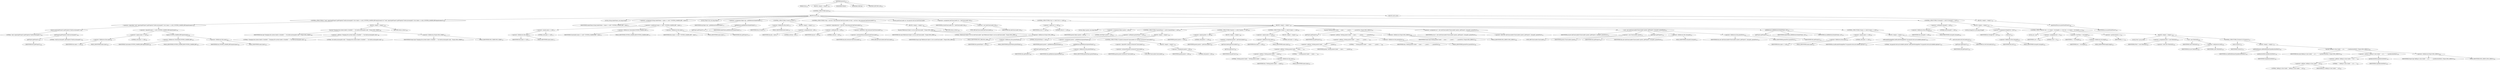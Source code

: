 digraph "execute" {  
"203" [label = <(METHOD,execute)<SUB>161</SUB>> ]
"24" [label = <(PARAM,this)<SUB>161</SUB>> ]
"204" [label = <(BLOCK,&lt;empty&gt;,&lt;empty&gt;)<SUB>161</SUB>> ]
"205" [label = <(CONTROL_STRUCTURE,try,try)<SUB>162</SUB>> ]
"206" [label = <(BLOCK,try,try)<SUB>162</SUB>> ]
"207" [label = <(CONTROL_STRUCTURE,if (&quot;only&quot;.equals(getProject().getProperty(&quot;build.sysclasspath&quot;)) &amp;&amp; (name == null || SYSTEM_LOADER_REF.equals(name))),if (&quot;only&quot;.equals(getProject().getProperty(&quot;build.sysclasspath&quot;)) &amp;&amp; (name == null || SYSTEM_LOADER_REF.equals(name))))<SUB>164</SUB>> ]
"208" [label = <(&lt;operator&gt;.logicalAnd,&quot;only&quot;.equals(getProject().getProperty(&quot;build.sysclasspath&quot;)) &amp;&amp; (name == null || SYSTEM_LOADER_REF.equals(name)))<SUB>164</SUB>> ]
"209" [label = <(equals,equals(getProject().getProperty(&quot;build.sysclasspath&quot;)))<SUB>164</SUB>> ]
"210" [label = <(LITERAL,&quot;only&quot;,equals(getProject().getProperty(&quot;build.sysclasspath&quot;)))<SUB>164</SUB>> ]
"211" [label = <(getProperty,getProperty(&quot;build.sysclasspath&quot;))<SUB>164</SUB>> ]
"212" [label = <(getProject,getProject())<SUB>164</SUB>> ]
"23" [label = <(IDENTIFIER,this,getProject())<SUB>164</SUB>> ]
"213" [label = <(LITERAL,&quot;build.sysclasspath&quot;,getProperty(&quot;build.sysclasspath&quot;))<SUB>164</SUB>> ]
"214" [label = <(&lt;operator&gt;.logicalOr,name == null || SYSTEM_LOADER_REF.equals(name))<SUB>165</SUB>> ]
"215" [label = <(&lt;operator&gt;.equals,name == null)<SUB>165</SUB>> ]
"216" [label = <(&lt;operator&gt;.fieldAccess,this.name)<SUB>165</SUB>> ]
"217" [label = <(IDENTIFIER,this,name == null)<SUB>165</SUB>> ]
"218" [label = <(FIELD_IDENTIFIER,name,name)<SUB>165</SUB>> ]
"219" [label = <(LITERAL,null,name == null)<SUB>165</SUB>> ]
"220" [label = <(equals,SYSTEM_LOADER_REF.equals(name))<SUB>165</SUB>> ]
"221" [label = <(&lt;operator&gt;.fieldAccess,Classloader.SYSTEM_LOADER_REF)<SUB>165</SUB>> ]
"222" [label = <(IDENTIFIER,Classloader,SYSTEM_LOADER_REF.equals(name))<SUB>165</SUB>> ]
"223" [label = <(FIELD_IDENTIFIER,SYSTEM_LOADER_REF,SYSTEM_LOADER_REF)<SUB>165</SUB>> ]
"224" [label = <(&lt;operator&gt;.fieldAccess,this.name)<SUB>165</SUB>> ]
"225" [label = <(IDENTIFIER,this,SYSTEM_LOADER_REF.equals(name))<SUB>165</SUB>> ]
"226" [label = <(FIELD_IDENTIFIER,name,name)<SUB>165</SUB>> ]
"227" [label = <(BLOCK,&lt;empty&gt;,&lt;empty&gt;)<SUB>165</SUB>> ]
"228" [label = <(log,log(&quot;Changing the system loader is disabled &quot; + &quot;by build.sysclasspath=only&quot;, Project.MSG_WARN))<SUB>166</SUB>> ]
"25" [label = <(IDENTIFIER,this,log(&quot;Changing the system loader is disabled &quot; + &quot;by build.sysclasspath=only&quot;, Project.MSG_WARN))<SUB>166</SUB>> ]
"229" [label = <(&lt;operator&gt;.addition,&quot;Changing the system loader is disabled &quot; + &quot;by build.sysclasspath=only&quot;)<SUB>166</SUB>> ]
"230" [label = <(LITERAL,&quot;Changing the system loader is disabled &quot;,&quot;Changing the system loader is disabled &quot; + &quot;by build.sysclasspath=only&quot;)<SUB>166</SUB>> ]
"231" [label = <(LITERAL,&quot;by build.sysclasspath=only&quot;,&quot;Changing the system loader is disabled &quot; + &quot;by build.sysclasspath=only&quot;)<SUB>167</SUB>> ]
"232" [label = <(&lt;operator&gt;.fieldAccess,Project.MSG_WARN)<SUB>167</SUB>> ]
"233" [label = <(IDENTIFIER,Project,log(&quot;Changing the system loader is disabled &quot; + &quot;by build.sysclasspath=only&quot;, Project.MSG_WARN))<SUB>167</SUB>> ]
"234" [label = <(FIELD_IDENTIFIER,MSG_WARN,MSG_WARN)<SUB>167</SUB>> ]
"235" [label = <(RETURN,return;,return;)<SUB>168</SUB>> ]
"236" [label = <(LOCAL,String loaderName: java.lang.String)> ]
"237" [label = <(&lt;operator&gt;.assignment,String loaderName = (name == null) ? SYSTEM_LOADER_REF : name)<SUB>171</SUB>> ]
"238" [label = <(IDENTIFIER,loaderName,String loaderName = (name == null) ? SYSTEM_LOADER_REF : name)<SUB>171</SUB>> ]
"239" [label = <(&lt;operator&gt;.conditional,(name == null) ? SYSTEM_LOADER_REF : name)<SUB>171</SUB>> ]
"240" [label = <(&lt;operator&gt;.equals,name == null)<SUB>171</SUB>> ]
"241" [label = <(&lt;operator&gt;.fieldAccess,this.name)<SUB>171</SUB>> ]
"242" [label = <(IDENTIFIER,this,name == null)<SUB>171</SUB>> ]
"243" [label = <(FIELD_IDENTIFIER,name,name)<SUB>171</SUB>> ]
"244" [label = <(LITERAL,null,name == null)<SUB>171</SUB>> ]
"245" [label = <(&lt;operator&gt;.fieldAccess,Classloader.SYSTEM_LOADER_REF)<SUB>171</SUB>> ]
"246" [label = <(IDENTIFIER,Classloader,(name == null) ? SYSTEM_LOADER_REF : name)<SUB>171</SUB>> ]
"247" [label = <(FIELD_IDENTIFIER,SYSTEM_LOADER_REF,SYSTEM_LOADER_REF)<SUB>171</SUB>> ]
"248" [label = <(&lt;operator&gt;.fieldAccess,this.name)<SUB>171</SUB>> ]
"249" [label = <(IDENTIFIER,this,(name == null) ? SYSTEM_LOADER_REF : name)<SUB>171</SUB>> ]
"250" [label = <(FIELD_IDENTIFIER,name,name)<SUB>171</SUB>> ]
"251" [label = <(LOCAL,Object obj: java.lang.Object)> ]
"252" [label = <(&lt;operator&gt;.assignment,Object obj = getReference(loaderName))<SUB>173</SUB>> ]
"253" [label = <(IDENTIFIER,obj,Object obj = getReference(loaderName))<SUB>173</SUB>> ]
"254" [label = <(getReference,getReference(loaderName))<SUB>173</SUB>> ]
"255" [label = <(getProject,getProject())<SUB>173</SUB>> ]
"26" [label = <(IDENTIFIER,this,getProject())<SUB>173</SUB>> ]
"256" [label = <(IDENTIFIER,loaderName,getReference(loaderName))<SUB>173</SUB>> ]
"257" [label = <(CONTROL_STRUCTURE,if (reset),if (reset))<SUB>174</SUB>> ]
"258" [label = <(&lt;operator&gt;.fieldAccess,this.reset)<SUB>174</SUB>> ]
"259" [label = <(IDENTIFIER,this,if (reset))<SUB>174</SUB>> ]
"260" [label = <(FIELD_IDENTIFIER,reset,reset)<SUB>174</SUB>> ]
"261" [label = <(BLOCK,&lt;empty&gt;,&lt;empty&gt;)<SUB>174</SUB>> ]
"262" [label = <(&lt;operator&gt;.assignment,obj = null)<SUB>177</SUB>> ]
"263" [label = <(IDENTIFIER,obj,obj = null)<SUB>177</SUB>> ]
"264" [label = <(LITERAL,null,obj = null)<SUB>177</SUB>> ]
"265" [label = <(CONTROL_STRUCTURE,if (obj != null &amp;&amp; !(obj instanceof AntClassLoader)),if (obj != null &amp;&amp; !(obj instanceof AntClassLoader)))<SUB>181</SUB>> ]
"266" [label = <(&lt;operator&gt;.logicalAnd,obj != null &amp;&amp; !(obj instanceof AntClassLoader))<SUB>181</SUB>> ]
"267" [label = <(&lt;operator&gt;.notEquals,obj != null)<SUB>181</SUB>> ]
"268" [label = <(IDENTIFIER,obj,obj != null)<SUB>181</SUB>> ]
"269" [label = <(LITERAL,null,obj != null)<SUB>181</SUB>> ]
"270" [label = <(&lt;operator&gt;.logicalNot,!(obj instanceof AntClassLoader))<SUB>181</SUB>> ]
"271" [label = <(&lt;operator&gt;.instanceOf,obj instanceof AntClassLoader)<SUB>181</SUB>> ]
"272" [label = <(IDENTIFIER,obj,obj instanceof AntClassLoader)<SUB>181</SUB>> ]
"273" [label = <(TYPE_REF,AntClassLoader,AntClassLoader)<SUB>181</SUB>> ]
"274" [label = <(BLOCK,&lt;empty&gt;,&lt;empty&gt;)<SUB>181</SUB>> ]
"275" [label = <(log,log(&quot;Referenced object is not an AntClassLoader&quot;, Project.MSG_ERR))<SUB>182</SUB>> ]
"27" [label = <(IDENTIFIER,this,log(&quot;Referenced object is not an AntClassLoader&quot;, Project.MSG_ERR))<SUB>182</SUB>> ]
"276" [label = <(LITERAL,&quot;Referenced object is not an AntClassLoader&quot;,log(&quot;Referenced object is not an AntClassLoader&quot;, Project.MSG_ERR))<SUB>182</SUB>> ]
"277" [label = <(&lt;operator&gt;.fieldAccess,Project.MSG_ERR)<SUB>183</SUB>> ]
"278" [label = <(IDENTIFIER,Project,log(&quot;Referenced object is not an AntClassLoader&quot;, Project.MSG_ERR))<SUB>183</SUB>> ]
"279" [label = <(FIELD_IDENTIFIER,MSG_ERR,MSG_ERR)<SUB>183</SUB>> ]
"280" [label = <(RETURN,return;,return;)<SUB>184</SUB>> ]
"33" [label = <(LOCAL,AntClassLoader acl: org.apache.tools.ant.AntClassLoader)> ]
"281" [label = <(&lt;operator&gt;.assignment,AntClassLoader acl = (AntClassLoader) obj)<SUB>187</SUB>> ]
"282" [label = <(IDENTIFIER,acl,AntClassLoader acl = (AntClassLoader) obj)<SUB>187</SUB>> ]
"283" [label = <(&lt;operator&gt;.cast,(AntClassLoader) obj)<SUB>187</SUB>> ]
"284" [label = <(TYPE_REF,AntClassLoader,AntClassLoader)<SUB>187</SUB>> ]
"285" [label = <(IDENTIFIER,obj,(AntClassLoader) obj)<SUB>187</SUB>> ]
"286" [label = <(CONTROL_STRUCTURE,if (acl == null),if (acl == null))<SUB>189</SUB>> ]
"287" [label = <(&lt;operator&gt;.equals,acl == null)<SUB>189</SUB>> ]
"288" [label = <(IDENTIFIER,acl,acl == null)<SUB>189</SUB>> ]
"289" [label = <(LITERAL,null,acl == null)<SUB>189</SUB>> ]
"290" [label = <(BLOCK,&lt;empty&gt;,&lt;empty&gt;)<SUB>189</SUB>> ]
"291" [label = <(LOCAL,Object parent: java.lang.Object)> ]
"292" [label = <(&lt;operator&gt;.assignment,Object parent = null)<SUB>191</SUB>> ]
"293" [label = <(IDENTIFIER,parent,Object parent = null)<SUB>191</SUB>> ]
"294" [label = <(LITERAL,null,Object parent = null)<SUB>191</SUB>> ]
"295" [label = <(CONTROL_STRUCTURE,if (parentName != null),if (parentName != null))<SUB>192</SUB>> ]
"296" [label = <(&lt;operator&gt;.notEquals,parentName != null)<SUB>192</SUB>> ]
"297" [label = <(&lt;operator&gt;.fieldAccess,this.parentName)<SUB>192</SUB>> ]
"298" [label = <(IDENTIFIER,this,parentName != null)<SUB>192</SUB>> ]
"299" [label = <(FIELD_IDENTIFIER,parentName,parentName)<SUB>192</SUB>> ]
"300" [label = <(LITERAL,null,parentName != null)<SUB>192</SUB>> ]
"301" [label = <(BLOCK,&lt;empty&gt;,&lt;empty&gt;)<SUB>192</SUB>> ]
"302" [label = <(&lt;operator&gt;.assignment,parent = getReference(parentName))<SUB>193</SUB>> ]
"303" [label = <(IDENTIFIER,parent,parent = getReference(parentName))<SUB>193</SUB>> ]
"304" [label = <(getReference,getReference(parentName))<SUB>193</SUB>> ]
"305" [label = <(getProject,getProject())<SUB>193</SUB>> ]
"28" [label = <(IDENTIFIER,this,getProject())<SUB>193</SUB>> ]
"306" [label = <(&lt;operator&gt;.fieldAccess,this.parentName)<SUB>193</SUB>> ]
"307" [label = <(IDENTIFIER,this,getReference(parentName))<SUB>193</SUB>> ]
"308" [label = <(FIELD_IDENTIFIER,parentName,parentName)<SUB>193</SUB>> ]
"309" [label = <(CONTROL_STRUCTURE,if (!(parent instanceof ClassLoader)),if (!(parent instanceof ClassLoader)))<SUB>194</SUB>> ]
"310" [label = <(&lt;operator&gt;.logicalNot,!(parent instanceof ClassLoader))<SUB>194</SUB>> ]
"311" [label = <(&lt;operator&gt;.instanceOf,parent instanceof ClassLoader)<SUB>194</SUB>> ]
"312" [label = <(IDENTIFIER,parent,parent instanceof ClassLoader)<SUB>194</SUB>> ]
"313" [label = <(TYPE_REF,ClassLoader,ClassLoader)<SUB>194</SUB>> ]
"314" [label = <(BLOCK,&lt;empty&gt;,&lt;empty&gt;)<SUB>194</SUB>> ]
"315" [label = <(&lt;operator&gt;.assignment,parent = null)<SUB>195</SUB>> ]
"316" [label = <(IDENTIFIER,parent,parent = null)<SUB>195</SUB>> ]
"317" [label = <(LITERAL,null,parent = null)<SUB>195</SUB>> ]
"318" [label = <(CONTROL_STRUCTURE,if (parent == null),if (parent == null))<SUB>199</SUB>> ]
"319" [label = <(&lt;operator&gt;.equals,parent == null)<SUB>199</SUB>> ]
"320" [label = <(IDENTIFIER,parent,parent == null)<SUB>199</SUB>> ]
"321" [label = <(LITERAL,null,parent == null)<SUB>199</SUB>> ]
"322" [label = <(BLOCK,&lt;empty&gt;,&lt;empty&gt;)<SUB>199</SUB>> ]
"323" [label = <(&lt;operator&gt;.assignment,parent = getClassLoader())<SUB>200</SUB>> ]
"324" [label = <(IDENTIFIER,parent,parent = getClassLoader())<SUB>200</SUB>> ]
"325" [label = <(getClassLoader,getClassLoader())<SUB>200</SUB>> ]
"326" [label = <(getClass,getClass())<SUB>200</SUB>> ]
"29" [label = <(IDENTIFIER,this,getClass())<SUB>200</SUB>> ]
"327" [label = <(CONTROL_STRUCTURE,if (name == null),if (name == null))<SUB>203</SUB>> ]
"328" [label = <(&lt;operator&gt;.equals,name == null)<SUB>203</SUB>> ]
"329" [label = <(&lt;operator&gt;.fieldAccess,this.name)<SUB>203</SUB>> ]
"330" [label = <(IDENTIFIER,this,name == null)<SUB>203</SUB>> ]
"331" [label = <(FIELD_IDENTIFIER,name,name)<SUB>203</SUB>> ]
"332" [label = <(LITERAL,null,name == null)<SUB>203</SUB>> ]
"333" [label = <(BLOCK,&lt;empty&gt;,&lt;empty&gt;)<SUB>203</SUB>> ]
"334" [label = <(log,log(&quot;Setting parent loader &quot; + name + &quot; &quot; + parent + &quot; &quot; + parentFirst, Project.MSG_DEBUG))<SUB>207</SUB>> ]
"335" [label = <(getProject,getProject())<SUB>207</SUB>> ]
"30" [label = <(IDENTIFIER,this,getProject())<SUB>207</SUB>> ]
"336" [label = <(&lt;operator&gt;.addition,&quot;Setting parent loader &quot; + name + &quot; &quot; + parent + &quot; &quot; + parentFirst)<SUB>207</SUB>> ]
"337" [label = <(&lt;operator&gt;.addition,&quot;Setting parent loader &quot; + name + &quot; &quot; + parent + &quot; &quot;)<SUB>207</SUB>> ]
"338" [label = <(&lt;operator&gt;.addition,&quot;Setting parent loader &quot; + name + &quot; &quot; + parent)<SUB>207</SUB>> ]
"339" [label = <(&lt;operator&gt;.addition,&quot;Setting parent loader &quot; + name + &quot; &quot;)<SUB>207</SUB>> ]
"340" [label = <(&lt;operator&gt;.addition,&quot;Setting parent loader &quot; + name)<SUB>207</SUB>> ]
"341" [label = <(LITERAL,&quot;Setting parent loader &quot;,&quot;Setting parent loader &quot; + name)<SUB>207</SUB>> ]
"342" [label = <(&lt;operator&gt;.fieldAccess,this.name)<SUB>207</SUB>> ]
"343" [label = <(IDENTIFIER,this,&quot;Setting parent loader &quot; + name)<SUB>207</SUB>> ]
"344" [label = <(FIELD_IDENTIFIER,name,name)<SUB>207</SUB>> ]
"345" [label = <(LITERAL,&quot; &quot;,&quot;Setting parent loader &quot; + name + &quot; &quot;)<SUB>207</SUB>> ]
"346" [label = <(IDENTIFIER,parent,&quot;Setting parent loader &quot; + name + &quot; &quot; + parent)<SUB>208</SUB>> ]
"347" [label = <(LITERAL,&quot; &quot;,&quot;Setting parent loader &quot; + name + &quot; &quot; + parent + &quot; &quot;)<SUB>208</SUB>> ]
"348" [label = <(&lt;operator&gt;.fieldAccess,this.parentFirst)<SUB>208</SUB>> ]
"349" [label = <(IDENTIFIER,this,&quot;Setting parent loader &quot; + name + &quot; &quot; + parent + &quot; &quot; + parentFirst)<SUB>208</SUB>> ]
"350" [label = <(FIELD_IDENTIFIER,parentFirst,parentFirst)<SUB>208</SUB>> ]
"351" [label = <(&lt;operator&gt;.fieldAccess,Project.MSG_DEBUG)<SUB>208</SUB>> ]
"352" [label = <(IDENTIFIER,Project,log(&quot;Setting parent loader &quot; + name + &quot; &quot; + parent + &quot; &quot; + parentFirst, Project.MSG_DEBUG))<SUB>208</SUB>> ]
"353" [label = <(FIELD_IDENTIFIER,MSG_DEBUG,MSG_DEBUG)<SUB>208</SUB>> ]
"354" [label = <(&lt;operator&gt;.assignment,acl = new AntClassLoader((ClassLoader) parent, getProject(), classpath, parentFirst))<SUB>211</SUB>> ]
"355" [label = <(IDENTIFIER,acl,acl = new AntClassLoader((ClassLoader) parent, getProject(), classpath, parentFirst))<SUB>211</SUB>> ]
"356" [label = <(&lt;operator&gt;.alloc,new AntClassLoader((ClassLoader) parent, getProject(), classpath, parentFirst))<SUB>211</SUB>> ]
"357" [label = <(&lt;init&gt;,new AntClassLoader((ClassLoader) parent, getProject(), classpath, parentFirst))<SUB>211</SUB>> ]
"32" [label = <(IDENTIFIER,acl,new AntClassLoader((ClassLoader) parent, getProject(), classpath, parentFirst))<SUB>211</SUB>> ]
"358" [label = <(&lt;operator&gt;.cast,(ClassLoader) parent)<SUB>211</SUB>> ]
"359" [label = <(TYPE_REF,ClassLoader,ClassLoader)<SUB>211</SUB>> ]
"360" [label = <(IDENTIFIER,parent,(ClassLoader) parent)<SUB>211</SUB>> ]
"361" [label = <(getProject,getProject())<SUB>212</SUB>> ]
"31" [label = <(IDENTIFIER,this,getProject())<SUB>212</SUB>> ]
"362" [label = <(&lt;operator&gt;.fieldAccess,this.classpath)<SUB>212</SUB>> ]
"363" [label = <(IDENTIFIER,this,new AntClassLoader((ClassLoader) parent, getProject(), classpath, parentFirst))<SUB>212</SUB>> ]
"364" [label = <(FIELD_IDENTIFIER,classpath,classpath)<SUB>212</SUB>> ]
"365" [label = <(&lt;operator&gt;.fieldAccess,this.parentFirst)<SUB>212</SUB>> ]
"366" [label = <(IDENTIFIER,this,new AntClassLoader((ClassLoader) parent, getProject(), classpath, parentFirst))<SUB>212</SUB>> ]
"367" [label = <(FIELD_IDENTIFIER,parentFirst,parentFirst)<SUB>212</SUB>> ]
"368" [label = <(addReference,addReference(loaderName, acl))<SUB>214</SUB>> ]
"369" [label = <(getProject,getProject())<SUB>214</SUB>> ]
"34" [label = <(IDENTIFIER,this,getProject())<SUB>214</SUB>> ]
"370" [label = <(IDENTIFIER,loaderName,addReference(loaderName, acl))<SUB>214</SUB>> ]
"371" [label = <(IDENTIFIER,acl,addReference(loaderName, acl))<SUB>214</SUB>> ]
"372" [label = <(CONTROL_STRUCTURE,if (name == null),if (name == null))<SUB>216</SUB>> ]
"373" [label = <(&lt;operator&gt;.equals,name == null)<SUB>216</SUB>> ]
"374" [label = <(&lt;operator&gt;.fieldAccess,this.name)<SUB>216</SUB>> ]
"375" [label = <(IDENTIFIER,this,name == null)<SUB>216</SUB>> ]
"376" [label = <(FIELD_IDENTIFIER,name,name)<SUB>216</SUB>> ]
"377" [label = <(LITERAL,null,name == null)<SUB>216</SUB>> ]
"378" [label = <(BLOCK,&lt;empty&gt;,&lt;empty&gt;)<SUB>216</SUB>> ]
"379" [label = <(addLoaderPackageRoot,addLoaderPackageRoot(&quot;org.apache.tools.ant.taskdefs.optional&quot;))<SUB>219</SUB>> ]
"380" [label = <(IDENTIFIER,acl,addLoaderPackageRoot(&quot;org.apache.tools.ant.taskdefs.optional&quot;))<SUB>219</SUB>> ]
"381" [label = <(LITERAL,&quot;org.apache.tools.ant.taskdefs.optional&quot;,addLoaderPackageRoot(&quot;org.apache.tools.ant.taskdefs.optional&quot;))<SUB>219</SUB>> ]
"382" [label = <(setCoreLoader,setCoreLoader(acl))<SUB>220</SUB>> ]
"383" [label = <(getProject,getProject())<SUB>220</SUB>> ]
"35" [label = <(IDENTIFIER,this,getProject())<SUB>220</SUB>> ]
"384" [label = <(IDENTIFIER,acl,setCoreLoader(acl))<SUB>220</SUB>> ]
"385" [label = <(CONTROL_STRUCTURE,if (classpath != null),if (classpath != null))<SUB>223</SUB>> ]
"386" [label = <(&lt;operator&gt;.notEquals,classpath != null)<SUB>223</SUB>> ]
"387" [label = <(&lt;operator&gt;.fieldAccess,this.classpath)<SUB>223</SUB>> ]
"388" [label = <(IDENTIFIER,this,classpath != null)<SUB>223</SUB>> ]
"389" [label = <(FIELD_IDENTIFIER,classpath,classpath)<SUB>223</SUB>> ]
"390" [label = <(LITERAL,null,classpath != null)<SUB>223</SUB>> ]
"391" [label = <(BLOCK,&lt;empty&gt;,&lt;empty&gt;)<SUB>223</SUB>> ]
"392" [label = <(LOCAL,String[] list: java.lang.String[])> ]
"393" [label = <(&lt;operator&gt;.assignment,String[] list = list())<SUB>224</SUB>> ]
"394" [label = <(IDENTIFIER,list,String[] list = list())<SUB>224</SUB>> ]
"395" [label = <(list,list())<SUB>224</SUB>> ]
"396" [label = <(&lt;operator&gt;.fieldAccess,this.classpath)<SUB>224</SUB>> ]
"397" [label = <(IDENTIFIER,this,list())<SUB>224</SUB>> ]
"398" [label = <(FIELD_IDENTIFIER,classpath,classpath)<SUB>224</SUB>> ]
"399" [label = <(CONTROL_STRUCTURE,for (int i = 0; Some(i &lt; list.length); i++),for (int i = 0; Some(i &lt; list.length); i++))<SUB>225</SUB>> ]
"400" [label = <(LOCAL,int i: int)> ]
"401" [label = <(&lt;operator&gt;.assignment,int i = 0)<SUB>225</SUB>> ]
"402" [label = <(IDENTIFIER,i,int i = 0)<SUB>225</SUB>> ]
"403" [label = <(LITERAL,0,int i = 0)<SUB>225</SUB>> ]
"404" [label = <(&lt;operator&gt;.lessThan,i &lt; list.length)<SUB>225</SUB>> ]
"405" [label = <(IDENTIFIER,i,i &lt; list.length)<SUB>225</SUB>> ]
"406" [label = <(&lt;operator&gt;.fieldAccess,list.length)<SUB>225</SUB>> ]
"407" [label = <(IDENTIFIER,list,i &lt; list.length)<SUB>225</SUB>> ]
"408" [label = <(FIELD_IDENTIFIER,length,length)<SUB>225</SUB>> ]
"409" [label = <(&lt;operator&gt;.postIncrement,i++)<SUB>225</SUB>> ]
"410" [label = <(IDENTIFIER,i,i++)<SUB>225</SUB>> ]
"411" [label = <(BLOCK,&lt;empty&gt;,&lt;empty&gt;)<SUB>225</SUB>> ]
"37" [label = <(LOCAL,File f: java.io.File)> ]
"412" [label = <(&lt;operator&gt;.assignment,File f = new File(list[i]))<SUB>226</SUB>> ]
"413" [label = <(IDENTIFIER,f,File f = new File(list[i]))<SUB>226</SUB>> ]
"414" [label = <(&lt;operator&gt;.alloc,new File(list[i]))<SUB>226</SUB>> ]
"415" [label = <(&lt;init&gt;,new File(list[i]))<SUB>226</SUB>> ]
"36" [label = <(IDENTIFIER,f,new File(list[i]))<SUB>226</SUB>> ]
"416" [label = <(&lt;operator&gt;.indexAccess,list[i])<SUB>226</SUB>> ]
"417" [label = <(IDENTIFIER,list,new File(list[i]))<SUB>226</SUB>> ]
"418" [label = <(IDENTIFIER,i,new File(list[i]))<SUB>226</SUB>> ]
"419" [label = <(CONTROL_STRUCTURE,if (f.exists()),if (f.exists()))<SUB>227</SUB>> ]
"420" [label = <(exists,f.exists())<SUB>227</SUB>> ]
"421" [label = <(IDENTIFIER,f,f.exists())<SUB>227</SUB>> ]
"422" [label = <(BLOCK,&lt;empty&gt;,&lt;empty&gt;)<SUB>227</SUB>> ]
"423" [label = <(addPathElement,addPathElement(f.getAbsolutePath()))<SUB>228</SUB>> ]
"424" [label = <(IDENTIFIER,acl,addPathElement(f.getAbsolutePath()))<SUB>228</SUB>> ]
"425" [label = <(getAbsolutePath,f.getAbsolutePath())<SUB>228</SUB>> ]
"426" [label = <(IDENTIFIER,f,f.getAbsolutePath())<SUB>228</SUB>> ]
"427" [label = <(log,log(&quot;Adding to class loader &quot; + acl + &quot; &quot; + f.getAbsolutePath(), Project.MSG_DEBUG))<SUB>229</SUB>> ]
"38" [label = <(IDENTIFIER,this,log(&quot;Adding to class loader &quot; + acl + &quot; &quot; + f.getAbsolutePath(), Project.MSG_DEBUG))<SUB>229</SUB>> ]
"428" [label = <(&lt;operator&gt;.addition,&quot;Adding to class loader &quot; + acl + &quot; &quot; + f.getAbsolutePath())<SUB>229</SUB>> ]
"429" [label = <(&lt;operator&gt;.addition,&quot;Adding to class loader &quot; + acl + &quot; &quot;)<SUB>229</SUB>> ]
"430" [label = <(&lt;operator&gt;.addition,&quot;Adding to class loader &quot; + acl)<SUB>229</SUB>> ]
"431" [label = <(LITERAL,&quot;Adding to class loader &quot;,&quot;Adding to class loader &quot; + acl)<SUB>229</SUB>> ]
"432" [label = <(IDENTIFIER,acl,&quot;Adding to class loader &quot; + acl)<SUB>229</SUB>> ]
"433" [label = <(LITERAL,&quot; &quot;,&quot;Adding to class loader &quot; + acl + &quot; &quot;)<SUB>229</SUB>> ]
"434" [label = <(getAbsolutePath,f.getAbsolutePath())<SUB>229</SUB>> ]
"435" [label = <(IDENTIFIER,f,f.getAbsolutePath())<SUB>229</SUB>> ]
"436" [label = <(&lt;operator&gt;.fieldAccess,Project.MSG_DEBUG)<SUB>230</SUB>> ]
"437" [label = <(IDENTIFIER,Project,log(&quot;Adding to class loader &quot; + acl + &quot; &quot; + f.getAbsolutePath(), Project.MSG_DEBUG))<SUB>230</SUB>> ]
"438" [label = <(FIELD_IDENTIFIER,MSG_DEBUG,MSG_DEBUG)<SUB>230</SUB>> ]
"439" [label = <(BLOCK,catch,catch)> ]
"440" [label = <(BLOCK,&lt;empty&gt;,&lt;empty&gt;)<SUB>237</SUB>> ]
"441" [label = <(printStackTrace,ex.printStackTrace())<SUB>238</SUB>> ]
"442" [label = <(IDENTIFIER,ex,ex.printStackTrace())<SUB>238</SUB>> ]
"443" [label = <(MODIFIER,PUBLIC)> ]
"444" [label = <(MODIFIER,VIRTUAL)> ]
"445" [label = <(METHOD_RETURN,void)<SUB>161</SUB>> ]
  "203" -> "24" 
  "203" -> "204" 
  "203" -> "443" 
  "203" -> "444" 
  "203" -> "445" 
  "204" -> "205" 
  "205" -> "206" 
  "205" -> "439" 
  "206" -> "207" 
  "206" -> "236" 
  "206" -> "237" 
  "206" -> "251" 
  "206" -> "252" 
  "206" -> "257" 
  "206" -> "265" 
  "206" -> "33" 
  "206" -> "281" 
  "206" -> "286" 
  "206" -> "385" 
  "207" -> "208" 
  "207" -> "227" 
  "208" -> "209" 
  "208" -> "214" 
  "209" -> "210" 
  "209" -> "211" 
  "211" -> "212" 
  "211" -> "213" 
  "212" -> "23" 
  "214" -> "215" 
  "214" -> "220" 
  "215" -> "216" 
  "215" -> "219" 
  "216" -> "217" 
  "216" -> "218" 
  "220" -> "221" 
  "220" -> "224" 
  "221" -> "222" 
  "221" -> "223" 
  "224" -> "225" 
  "224" -> "226" 
  "227" -> "228" 
  "227" -> "235" 
  "228" -> "25" 
  "228" -> "229" 
  "228" -> "232" 
  "229" -> "230" 
  "229" -> "231" 
  "232" -> "233" 
  "232" -> "234" 
  "237" -> "238" 
  "237" -> "239" 
  "239" -> "240" 
  "239" -> "245" 
  "239" -> "248" 
  "240" -> "241" 
  "240" -> "244" 
  "241" -> "242" 
  "241" -> "243" 
  "245" -> "246" 
  "245" -> "247" 
  "248" -> "249" 
  "248" -> "250" 
  "252" -> "253" 
  "252" -> "254" 
  "254" -> "255" 
  "254" -> "256" 
  "255" -> "26" 
  "257" -> "258" 
  "257" -> "261" 
  "258" -> "259" 
  "258" -> "260" 
  "261" -> "262" 
  "262" -> "263" 
  "262" -> "264" 
  "265" -> "266" 
  "265" -> "274" 
  "266" -> "267" 
  "266" -> "270" 
  "267" -> "268" 
  "267" -> "269" 
  "270" -> "271" 
  "271" -> "272" 
  "271" -> "273" 
  "274" -> "275" 
  "274" -> "280" 
  "275" -> "27" 
  "275" -> "276" 
  "275" -> "277" 
  "277" -> "278" 
  "277" -> "279" 
  "281" -> "282" 
  "281" -> "283" 
  "283" -> "284" 
  "283" -> "285" 
  "286" -> "287" 
  "286" -> "290" 
  "287" -> "288" 
  "287" -> "289" 
  "290" -> "291" 
  "290" -> "292" 
  "290" -> "295" 
  "290" -> "318" 
  "290" -> "327" 
  "290" -> "334" 
  "290" -> "354" 
  "290" -> "357" 
  "290" -> "368" 
  "290" -> "372" 
  "292" -> "293" 
  "292" -> "294" 
  "295" -> "296" 
  "295" -> "301" 
  "296" -> "297" 
  "296" -> "300" 
  "297" -> "298" 
  "297" -> "299" 
  "301" -> "302" 
  "301" -> "309" 
  "302" -> "303" 
  "302" -> "304" 
  "304" -> "305" 
  "304" -> "306" 
  "305" -> "28" 
  "306" -> "307" 
  "306" -> "308" 
  "309" -> "310" 
  "309" -> "314" 
  "310" -> "311" 
  "311" -> "312" 
  "311" -> "313" 
  "314" -> "315" 
  "315" -> "316" 
  "315" -> "317" 
  "318" -> "319" 
  "318" -> "322" 
  "319" -> "320" 
  "319" -> "321" 
  "322" -> "323" 
  "323" -> "324" 
  "323" -> "325" 
  "325" -> "326" 
  "326" -> "29" 
  "327" -> "328" 
  "327" -> "333" 
  "328" -> "329" 
  "328" -> "332" 
  "329" -> "330" 
  "329" -> "331" 
  "334" -> "335" 
  "334" -> "336" 
  "334" -> "351" 
  "335" -> "30" 
  "336" -> "337" 
  "336" -> "348" 
  "337" -> "338" 
  "337" -> "347" 
  "338" -> "339" 
  "338" -> "346" 
  "339" -> "340" 
  "339" -> "345" 
  "340" -> "341" 
  "340" -> "342" 
  "342" -> "343" 
  "342" -> "344" 
  "348" -> "349" 
  "348" -> "350" 
  "351" -> "352" 
  "351" -> "353" 
  "354" -> "355" 
  "354" -> "356" 
  "357" -> "32" 
  "357" -> "358" 
  "357" -> "361" 
  "357" -> "362" 
  "357" -> "365" 
  "358" -> "359" 
  "358" -> "360" 
  "361" -> "31" 
  "362" -> "363" 
  "362" -> "364" 
  "365" -> "366" 
  "365" -> "367" 
  "368" -> "369" 
  "368" -> "370" 
  "368" -> "371" 
  "369" -> "34" 
  "372" -> "373" 
  "372" -> "378" 
  "373" -> "374" 
  "373" -> "377" 
  "374" -> "375" 
  "374" -> "376" 
  "378" -> "379" 
  "378" -> "382" 
  "379" -> "380" 
  "379" -> "381" 
  "382" -> "383" 
  "382" -> "384" 
  "383" -> "35" 
  "385" -> "386" 
  "385" -> "391" 
  "386" -> "387" 
  "386" -> "390" 
  "387" -> "388" 
  "387" -> "389" 
  "391" -> "392" 
  "391" -> "393" 
  "391" -> "399" 
  "393" -> "394" 
  "393" -> "395" 
  "395" -> "396" 
  "396" -> "397" 
  "396" -> "398" 
  "399" -> "400" 
  "399" -> "401" 
  "399" -> "404" 
  "399" -> "409" 
  "399" -> "411" 
  "401" -> "402" 
  "401" -> "403" 
  "404" -> "405" 
  "404" -> "406" 
  "406" -> "407" 
  "406" -> "408" 
  "409" -> "410" 
  "411" -> "37" 
  "411" -> "412" 
  "411" -> "415" 
  "411" -> "419" 
  "412" -> "413" 
  "412" -> "414" 
  "415" -> "36" 
  "415" -> "416" 
  "416" -> "417" 
  "416" -> "418" 
  "419" -> "420" 
  "419" -> "422" 
  "420" -> "421" 
  "422" -> "423" 
  "422" -> "427" 
  "423" -> "424" 
  "423" -> "425" 
  "425" -> "426" 
  "427" -> "38" 
  "427" -> "428" 
  "427" -> "436" 
  "428" -> "429" 
  "428" -> "434" 
  "429" -> "430" 
  "429" -> "433" 
  "430" -> "431" 
  "430" -> "432" 
  "434" -> "435" 
  "436" -> "437" 
  "436" -> "438" 
  "439" -> "440" 
  "440" -> "441" 
  "441" -> "442" 
}
